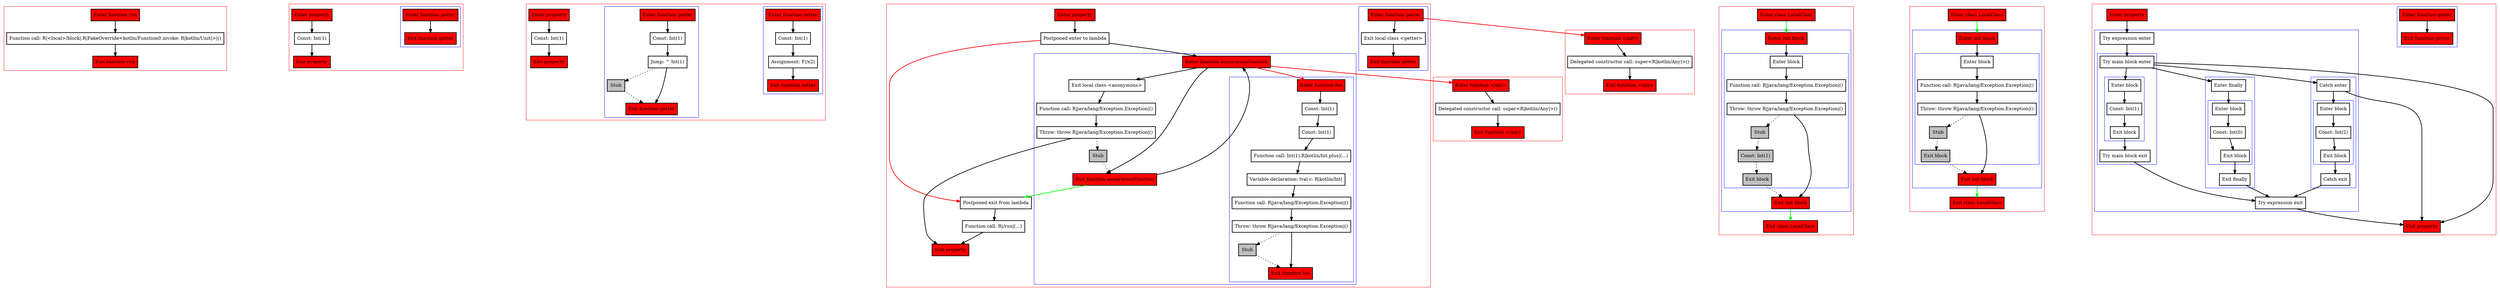 digraph propertiesAndInitBlocks_kt {
    graph [nodesep=3]
    node [shape=box penwidth=2]
    edge [penwidth=2]

    subgraph cluster_0 {
        color=red
        0 [label="Enter function run" style="filled" fillcolor=red];
        2 [label="Function call: R|<local>/block|.R|FakeOverride<kotlin/Function0.invoke: R|kotlin/Unit|>|()"];
        1 [label="Exit function run" style="filled" fillcolor=red];
    }
    0 -> {2};
    2 -> {1};

    subgraph cluster_1 {
        color=red
        5 [label="Enter property" style="filled" fillcolor=red];
        subgraph cluster_2 {
            color=blue
            3 [label="Enter function getter" style="filled" fillcolor=red];
            4 [label="Exit function getter" style="filled" fillcolor=red];
        }
        7 [label="Const: Int(1)"];
        6 [label="Exit property" style="filled" fillcolor=red];
    }
    5 -> {7};
    7 -> {6};
    3 -> {4};

    subgraph cluster_3 {
        color=red
        17 [label="Enter property" style="filled" fillcolor=red];
        subgraph cluster_4 {
            color=blue
            13 [label="Enter function setter" style="filled" fillcolor=red];
            15 [label="Const: Int(1)"];
            16 [label="Assignment: F|/x2|"];
            14 [label="Exit function setter" style="filled" fillcolor=red];
        }
        subgraph cluster_5 {
            color=blue
            8 [label="Enter function getter" style="filled" fillcolor=red];
            10 [label="Const: Int(1)"];
            11 [label="Jump: ^ Int(1)"];
            12 [label="Stub" style="filled" fillcolor=gray];
            9 [label="Exit function getter" style="filled" fillcolor=red];
        }
        19 [label="Const: Int(1)"];
        18 [label="Exit property" style="filled" fillcolor=red];
    }
    17 -> {19};
    19 -> {18};
    8 -> {10};
    10 -> {11};
    11 -> {9};
    11 -> {12} [style=dotted];
    12 -> {9} [style=dotted];
    13 -> {15};
    15 -> {16};
    16 -> {14};

    subgraph cluster_6 {
        color=red
        35 [label="Enter function <init>" style="filled" fillcolor=red];
        37 [label="Delegated constructor call: super<R|kotlin/Any|>()"];
        36 [label="Exit function <init>" style="filled" fillcolor=red];
    }
    35 -> {37};
    37 -> {36};

    subgraph cluster_7 {
        color=red
        46 [label="Enter class LocalClass" style="filled" fillcolor=red];
        subgraph cluster_8 {
            color=blue
            38 [label="Enter init block" style="filled" fillcolor=red];
            subgraph cluster_9 {
                color=blue
                40 [label="Enter block"];
                41 [label="Function call: R|java/lang/Exception.Exception|()"];
                42 [label="Throw: throw R|java/lang/Exception.Exception|()"];
                43 [label="Stub" style="filled" fillcolor=gray];
                44 [label="Const: Int(1)" style="filled" fillcolor=gray];
                45 [label="Exit block" style="filled" fillcolor=gray];
            }
            39 [label="Exit init block" style="filled" fillcolor=red];
        }
        47 [label="Exit class LocalClass" style="filled" fillcolor=red];
    }
    46 -> {38} [color=green];
    38 -> {40};
    39 -> {47} [color=green];
    40 -> {41};
    41 -> {42};
    42 -> {39};
    42 -> {43} [style=dotted];
    43 -> {44} [style=dotted];
    44 -> {45} [style=dotted];
    45 -> {39} [style=dotted];

    subgraph cluster_10 {
        color=red
        51 [label="Enter function <init>" style="filled" fillcolor=red];
        53 [label="Delegated constructor call: super<R|kotlin/Any|>()"];
        52 [label="Exit function <init>" style="filled" fillcolor=red];
    }
    51 -> {53};
    53 -> {52};

    subgraph cluster_11 {
        color=red
        61 [label="Enter class LocalClass" style="filled" fillcolor=red];
        subgraph cluster_12 {
            color=blue
            54 [label="Enter init block" style="filled" fillcolor=red];
            subgraph cluster_13 {
                color=blue
                56 [label="Enter block"];
                57 [label="Function call: R|java/lang/Exception.Exception|()"];
                58 [label="Throw: throw R|java/lang/Exception.Exception|()"];
                59 [label="Stub" style="filled" fillcolor=gray];
                60 [label="Exit block" style="filled" fillcolor=gray];
            }
            55 [label="Exit init block" style="filled" fillcolor=red];
        }
        62 [label="Exit class LocalClass" style="filled" fillcolor=red];
    }
    61 -> {54} [color=green];
    54 -> {56};
    55 -> {62} [color=green];
    56 -> {57};
    57 -> {58};
    58 -> {55};
    58 -> {59} [style=dotted];
    59 -> {60} [style=dotted];
    60 -> {55} [style=dotted];

    subgraph cluster_14 {
        color=red
        63 [label="Enter property" style="filled" fillcolor=red];
        subgraph cluster_15 {
            color=blue
            48 [label="Enter function getter" style="filled" fillcolor=red];
            50 [label="Exit local class <getter>"];
            49 [label="Exit function getter" style="filled" fillcolor=red];
        }
        subgraph cluster_16 {
            color=blue
            51 [label="Enter function <init>" style="filled" fillcolor=red];
            53 [label="Delegated constructor call: super<R|kotlin/Any|>()"];
            52 [label="Exit function <init>" style="filled" fillcolor=red];
        }
        65 [label="Postponed enter to lambda"];
        subgraph cluster_17 {
            color=blue
            20 [label="Enter function anonymousFunction" style="filled" fillcolor=red];
            22 [label="Exit local class <anonymous>"];
            23 [label="Function call: R|java/lang/Exception.Exception|()"];
            24 [label="Throw: throw R|java/lang/Exception.Exception|()"];
            25 [label="Stub" style="filled" fillcolor=gray];
            subgraph cluster_18 {
                color=blue
                35 [label="Enter function <init>" style="filled" fillcolor=red];
                37 [label="Delegated constructor call: super<R|kotlin/Any|>()"];
                36 [label="Exit function <init>" style="filled" fillcolor=red];
            }
            subgraph cluster_19 {
                color=blue
                26 [label="Enter function foo" style="filled" fillcolor=red];
                28 [label="Const: Int(1)"];
                29 [label="Const: Int(1)"];
                30 [label="Function call: Int(1).R|kotlin/Int.plus|(...)"];
                31 [label="Variable declaration: lval c: R|kotlin/Int|"];
                32 [label="Function call: R|java/lang/Exception.Exception|()"];
                33 [label="Throw: throw R|java/lang/Exception.Exception|()"];
                34 [label="Stub" style="filled" fillcolor=gray];
                27 [label="Exit function foo" style="filled" fillcolor=red];
            }
            21 [label="Exit function anonymousFunction" style="filled" fillcolor=red];
        }
        66 [label="Postponed exit from lambda"];
        67 [label="Function call: R|/run|(...)"];
        64 [label="Exit property" style="filled" fillcolor=red];
    }
    63 -> {65};
    65 -> {20};
    65 -> {66} [color=red];
    66 -> {67};
    67 -> {64};
    20 -> {21 22};
    20 -> {26 35} [color=red];
    21 -> {20};
    21 -> {66} [color=green];
    22 -> {23};
    23 -> {24};
    24 -> {64};
    24 -> {25} [style=dotted];
    25 -> {21} [style=dotted];
    26 -> {28};
    28 -> {29};
    29 -> {30};
    30 -> {31};
    31 -> {32};
    32 -> {33};
    33 -> {27};
    33 -> {34} [style=dotted];
    34 -> {27} [style=dotted];
    48 -> {50};
    48 -> {51} [color=red];
    50 -> {49};

    subgraph cluster_20 {
        color=red
        70 [label="Enter property" style="filled" fillcolor=red];
        subgraph cluster_21 {
            color=blue
            68 [label="Enter function getter" style="filled" fillcolor=red];
            69 [label="Exit function getter" style="filled" fillcolor=red];
        }
        subgraph cluster_22 {
            color=blue
            72 [label="Try expression enter"];
            subgraph cluster_23 {
                color=blue
                74 [label="Try main block enter"];
                subgraph cluster_24 {
                    color=blue
                    77 [label="Enter block"];
                    78 [label="Const: Int(1)"];
                    79 [label="Exit block"];
                }
                80 [label="Try main block exit"];
            }
            subgraph cluster_25 {
                color=blue
                76 [label="Enter finally"];
                subgraph cluster_26 {
                    color=blue
                    85 [label="Enter block"];
                    86 [label="Const: Int(0)"];
                    87 [label="Exit block"];
                }
                88 [label="Exit finally"];
            }
            subgraph cluster_27 {
                color=blue
                75 [label="Catch enter"];
                subgraph cluster_28 {
                    color=blue
                    81 [label="Enter block"];
                    82 [label="Const: Int(2)"];
                    83 [label="Exit block"];
                }
                84 [label="Catch exit"];
            }
            73 [label="Try expression exit"];
        }
        71 [label="Exit property" style="filled" fillcolor=red];
    }
    70 -> {72};
    72 -> {74};
    73 -> {71};
    74 -> {71 75 76 77};
    75 -> {71 81};
    76 -> {85};
    77 -> {78};
    78 -> {79};
    79 -> {80};
    80 -> {73};
    81 -> {82};
    82 -> {83};
    83 -> {84};
    84 -> {73};
    85 -> {86};
    86 -> {87};
    87 -> {88};
    88 -> {73};
    68 -> {69};

}

